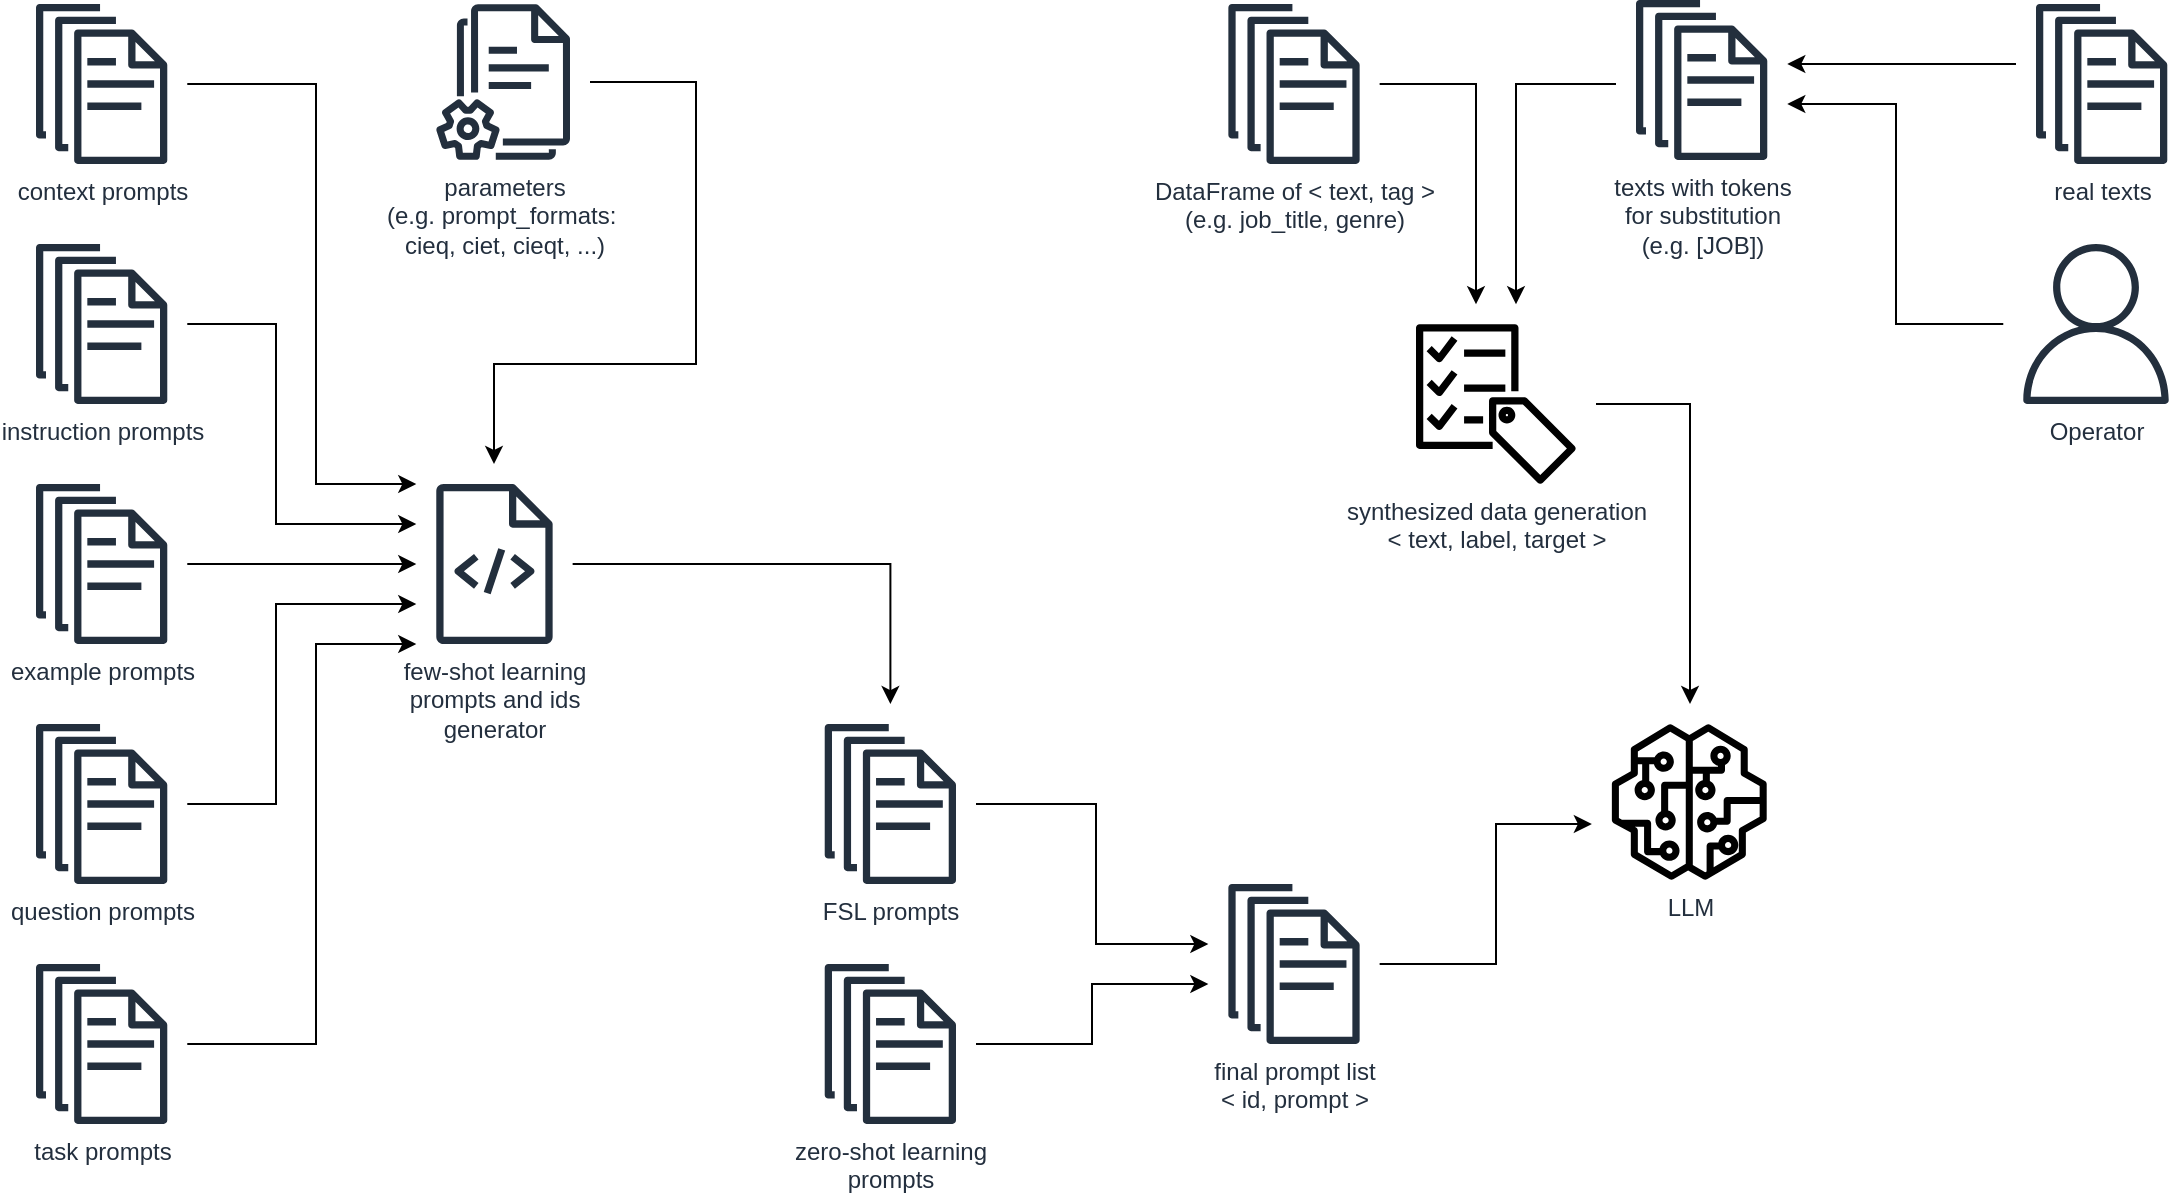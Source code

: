 <mxfile version="24.4.4" type="device">
  <diagram name="Page-1" id="uklqEMUbE8ebxVYhm41M">
    <mxGraphModel dx="1218" dy="1208" grid="1" gridSize="10" guides="1" tooltips="1" connect="1" arrows="1" fold="1" page="1" pageScale="1" pageWidth="850" pageHeight="1100" math="0" shadow="0">
      <root>
        <mxCell id="0" />
        <mxCell id="1" parent="0" />
        <mxCell id="iub9MYZztiOdf3UBr4kM-21" style="edgeStyle=orthogonalEdgeStyle;rounded=0;orthogonalLoop=1;jettySize=auto;html=1;targetPerimeterSpacing=10;sourcePerimeterSpacing=10;" edge="1" parent="1" source="iub9MYZztiOdf3UBr4kM-1" target="iub9MYZztiOdf3UBr4kM-16">
          <mxGeometry relative="1" as="geometry">
            <Array as="points">
              <mxPoint x="190" y="80" />
              <mxPoint x="190" y="280" />
            </Array>
          </mxGeometry>
        </mxCell>
        <mxCell id="iub9MYZztiOdf3UBr4kM-1" value="context prompts" style="sketch=0;outlineConnect=0;fontColor=#232F3E;gradientColor=none;fillColor=#232F3D;strokeColor=none;dashed=0;verticalLabelPosition=bottom;verticalAlign=top;align=center;html=1;fontSize=12;fontStyle=0;aspect=fixed;pointerEvents=1;shape=mxgraph.aws4.documents;" vertex="1" parent="1">
          <mxGeometry x="50" y="40" width="65.64" height="80" as="geometry" />
        </mxCell>
        <mxCell id="iub9MYZztiOdf3UBr4kM-41" style="edgeStyle=orthogonalEdgeStyle;rounded=0;orthogonalLoop=1;jettySize=auto;html=1;targetPerimeterSpacing=10;sourcePerimeterSpacing=10;" edge="1" parent="1" source="iub9MYZztiOdf3UBr4kM-2" target="iub9MYZztiOdf3UBr4kM-9">
          <mxGeometry relative="1" as="geometry">
            <mxPoint x="643.499" y="240" as="targetPoint" />
            <Array as="points">
              <mxPoint x="770" y="80" />
            </Array>
          </mxGeometry>
        </mxCell>
        <mxCell id="iub9MYZztiOdf3UBr4kM-2" value="&lt;div&gt;DataFrame of &amp;lt; text, tag &amp;gt;&lt;/div&gt;&lt;div&gt;(e.g. job_title, genre)&lt;/div&gt;" style="sketch=0;outlineConnect=0;fontColor=#232F3E;gradientColor=none;fillColor=#232F3D;strokeColor=none;dashed=0;verticalLabelPosition=bottom;verticalAlign=top;align=center;html=1;fontSize=12;fontStyle=0;aspect=fixed;pointerEvents=1;shape=mxgraph.aws4.documents;" vertex="1" parent="1">
          <mxGeometry x="646.18" y="40" width="65.64" height="80" as="geometry" />
        </mxCell>
        <mxCell id="iub9MYZztiOdf3UBr4kM-23" style="edgeStyle=orthogonalEdgeStyle;rounded=0;orthogonalLoop=1;jettySize=auto;html=1;targetPerimeterSpacing=10;sourcePerimeterSpacing=10;" edge="1" parent="1" source="iub9MYZztiOdf3UBr4kM-3" target="iub9MYZztiOdf3UBr4kM-16">
          <mxGeometry relative="1" as="geometry">
            <Array as="points">
              <mxPoint x="380" y="79" />
              <mxPoint x="380" y="220" />
              <mxPoint x="279" y="220" />
            </Array>
          </mxGeometry>
        </mxCell>
        <mxCell id="iub9MYZztiOdf3UBr4kM-3" value="parameters&lt;div&gt;(e.g. prompt_formats:&amp;nbsp;&lt;/div&gt;&lt;div&gt;cieq, ciet, cieqt, ...)&lt;/div&gt;" style="sketch=0;outlineConnect=0;fontColor=#232F3E;gradientColor=none;fillColor=#232F3D;strokeColor=none;dashed=0;verticalLabelPosition=bottom;verticalAlign=top;align=center;html=1;fontSize=12;fontStyle=0;aspect=fixed;pointerEvents=1;shape=mxgraph.aws4.documents2;" vertex="1" parent="1">
          <mxGeometry x="250" y="40" width="67" height="78" as="geometry" />
        </mxCell>
        <mxCell id="iub9MYZztiOdf3UBr4kM-36" style="edgeStyle=orthogonalEdgeStyle;rounded=0;orthogonalLoop=1;jettySize=auto;html=1;targetPerimeterSpacing=10;sourcePerimeterSpacing=10;" edge="1" parent="1" source="iub9MYZztiOdf3UBr4kM-9" target="iub9MYZztiOdf3UBr4kM-30">
          <mxGeometry relative="1" as="geometry">
            <Array as="points">
              <mxPoint x="877" y="240" />
            </Array>
          </mxGeometry>
        </mxCell>
        <mxCell id="iub9MYZztiOdf3UBr4kM-9" value="synthesized data generation&lt;div&gt;&amp;lt; text, label, target &amp;gt;&lt;/div&gt;" style="sketch=0;outlineConnect=0;fontColor=#232F3E;gradientColor=none;fillColor=#000000;strokeColor=none;dashed=0;verticalLabelPosition=bottom;verticalAlign=top;align=center;html=1;fontSize=12;fontStyle=0;aspect=fixed;pointerEvents=1;shape=mxgraph.aws4.checklist_cost;" vertex="1" parent="1">
          <mxGeometry x="740" y="200" width="80" height="80" as="geometry" />
        </mxCell>
        <mxCell id="iub9MYZztiOdf3UBr4kM-20" style="edgeStyle=orthogonalEdgeStyle;rounded=0;orthogonalLoop=1;jettySize=auto;html=1;targetPerimeterSpacing=10;sourcePerimeterSpacing=10;" edge="1" parent="1" source="iub9MYZztiOdf3UBr4kM-11" target="iub9MYZztiOdf3UBr4kM-16">
          <mxGeometry relative="1" as="geometry">
            <Array as="points">
              <mxPoint x="170" y="200" />
              <mxPoint x="170" y="300" />
            </Array>
          </mxGeometry>
        </mxCell>
        <mxCell id="iub9MYZztiOdf3UBr4kM-11" value="instruction prompts" style="sketch=0;outlineConnect=0;fontColor=#232F3E;gradientColor=none;fillColor=#232F3D;strokeColor=none;dashed=0;verticalLabelPosition=bottom;verticalAlign=top;align=center;html=1;fontSize=12;fontStyle=0;aspect=fixed;pointerEvents=1;shape=mxgraph.aws4.documents;" vertex="1" parent="1">
          <mxGeometry x="50" y="160" width="65.64" height="80" as="geometry" />
        </mxCell>
        <mxCell id="iub9MYZztiOdf3UBr4kM-19" style="edgeStyle=orthogonalEdgeStyle;rounded=0;orthogonalLoop=1;jettySize=auto;html=1;targetPerimeterSpacing=10;sourcePerimeterSpacing=10;" edge="1" parent="1" source="iub9MYZztiOdf3UBr4kM-12" target="iub9MYZztiOdf3UBr4kM-16">
          <mxGeometry relative="1" as="geometry" />
        </mxCell>
        <mxCell id="iub9MYZztiOdf3UBr4kM-12" value="example prompts" style="sketch=0;outlineConnect=0;fontColor=#232F3E;gradientColor=none;fillColor=#232F3D;strokeColor=none;dashed=0;verticalLabelPosition=bottom;verticalAlign=top;align=center;html=1;fontSize=12;fontStyle=0;aspect=fixed;pointerEvents=1;shape=mxgraph.aws4.documents;" vertex="1" parent="1">
          <mxGeometry x="50" y="280" width="65.64" height="80" as="geometry" />
        </mxCell>
        <mxCell id="iub9MYZztiOdf3UBr4kM-18" style="edgeStyle=orthogonalEdgeStyle;rounded=0;orthogonalLoop=1;jettySize=auto;html=1;targetPerimeterSpacing=10;sourcePerimeterSpacing=10;" edge="1" parent="1" source="iub9MYZztiOdf3UBr4kM-13" target="iub9MYZztiOdf3UBr4kM-16">
          <mxGeometry relative="1" as="geometry">
            <Array as="points">
              <mxPoint x="170" y="440" />
              <mxPoint x="170" y="340" />
            </Array>
          </mxGeometry>
        </mxCell>
        <mxCell id="iub9MYZztiOdf3UBr4kM-13" value="question prompts" style="sketch=0;outlineConnect=0;fontColor=#232F3E;gradientColor=none;fillColor=#232F3D;strokeColor=none;dashed=0;verticalLabelPosition=bottom;verticalAlign=top;align=center;html=1;fontSize=12;fontStyle=0;aspect=fixed;pointerEvents=1;shape=mxgraph.aws4.documents;" vertex="1" parent="1">
          <mxGeometry x="50" y="400" width="65.64" height="80" as="geometry" />
        </mxCell>
        <mxCell id="iub9MYZztiOdf3UBr4kM-17" style="edgeStyle=orthogonalEdgeStyle;rounded=0;orthogonalLoop=1;jettySize=auto;html=1;targetPerimeterSpacing=10;sourcePerimeterSpacing=10;" edge="1" parent="1" source="iub9MYZztiOdf3UBr4kM-14" target="iub9MYZztiOdf3UBr4kM-16">
          <mxGeometry relative="1" as="geometry">
            <Array as="points">
              <mxPoint x="190" y="560" />
              <mxPoint x="190" y="360" />
            </Array>
          </mxGeometry>
        </mxCell>
        <mxCell id="iub9MYZztiOdf3UBr4kM-14" value="task prompts" style="sketch=0;outlineConnect=0;fontColor=#232F3E;gradientColor=none;fillColor=#232F3D;strokeColor=none;dashed=0;verticalLabelPosition=bottom;verticalAlign=top;align=center;html=1;fontSize=12;fontStyle=0;aspect=fixed;pointerEvents=1;shape=mxgraph.aws4.documents;" vertex="1" parent="1">
          <mxGeometry x="50" y="520" width="65.64" height="80" as="geometry" />
        </mxCell>
        <mxCell id="iub9MYZztiOdf3UBr4kM-25" style="edgeStyle=orthogonalEdgeStyle;rounded=0;orthogonalLoop=1;jettySize=auto;html=1;targetPerimeterSpacing=10;sourcePerimeterSpacing=10;" edge="1" parent="1" source="iub9MYZztiOdf3UBr4kM-16" target="iub9MYZztiOdf3UBr4kM-24">
          <mxGeometry relative="1" as="geometry" />
        </mxCell>
        <mxCell id="iub9MYZztiOdf3UBr4kM-16" value="&lt;div&gt;few-shot learning&lt;/div&gt;&lt;div&gt;prompts and ids&lt;/div&gt;&lt;div&gt;&lt;span style=&quot;background-color: initial;&quot;&gt;generator&lt;/span&gt;&lt;/div&gt;" style="sketch=0;outlineConnect=0;fontColor=#232F3E;gradientColor=none;fillColor=#232F3D;strokeColor=none;dashed=0;verticalLabelPosition=bottom;verticalAlign=top;align=center;html=1;fontSize=12;fontStyle=0;aspect=fixed;pointerEvents=1;shape=mxgraph.aws4.source_code;" vertex="1" parent="1">
          <mxGeometry x="250" y="280" width="58.46" height="80" as="geometry" />
        </mxCell>
        <mxCell id="iub9MYZztiOdf3UBr4kM-34" style="edgeStyle=orthogonalEdgeStyle;rounded=0;orthogonalLoop=1;jettySize=auto;html=1;targetPerimeterSpacing=10;sourcePerimeterSpacing=10;" edge="1" parent="1" source="iub9MYZztiOdf3UBr4kM-24" target="iub9MYZztiOdf3UBr4kM-32">
          <mxGeometry relative="1" as="geometry">
            <Array as="points">
              <mxPoint x="580" y="440" />
              <mxPoint x="580" y="510" />
            </Array>
          </mxGeometry>
        </mxCell>
        <mxCell id="iub9MYZztiOdf3UBr4kM-24" value="FSL prompts" style="sketch=0;outlineConnect=0;fontColor=#232F3E;gradientColor=none;fillColor=#232F3D;strokeColor=none;dashed=0;verticalLabelPosition=bottom;verticalAlign=top;align=center;html=1;fontSize=12;fontStyle=0;aspect=fixed;pointerEvents=1;shape=mxgraph.aws4.documents;" vertex="1" parent="1">
          <mxGeometry x="444.36" y="400" width="65.64" height="80" as="geometry" />
        </mxCell>
        <mxCell id="iub9MYZztiOdf3UBr4kM-33" style="edgeStyle=orthogonalEdgeStyle;rounded=0;orthogonalLoop=1;jettySize=auto;html=1;targetPerimeterSpacing=10;sourcePerimeterSpacing=10;" edge="1" parent="1" source="iub9MYZztiOdf3UBr4kM-26" target="iub9MYZztiOdf3UBr4kM-32">
          <mxGeometry relative="1" as="geometry">
            <Array as="points">
              <mxPoint x="578" y="560" />
              <mxPoint x="578" y="530" />
            </Array>
          </mxGeometry>
        </mxCell>
        <mxCell id="iub9MYZztiOdf3UBr4kM-26" value="zero-shot learning&lt;div&gt;prompts&lt;/div&gt;" style="sketch=0;outlineConnect=0;fontColor=#232F3E;gradientColor=none;fillColor=#232F3D;strokeColor=none;dashed=0;verticalLabelPosition=bottom;verticalAlign=top;align=center;html=1;fontSize=12;fontStyle=0;aspect=fixed;pointerEvents=1;shape=mxgraph.aws4.documents;" vertex="1" parent="1">
          <mxGeometry x="444.36" y="520" width="65.64" height="80" as="geometry" />
        </mxCell>
        <mxCell id="iub9MYZztiOdf3UBr4kM-40" style="edgeStyle=orthogonalEdgeStyle;rounded=0;orthogonalLoop=1;jettySize=auto;html=1;targetPerimeterSpacing=10;sourcePerimeterSpacing=10;" edge="1" parent="1" source="iub9MYZztiOdf3UBr4kM-27" target="iub9MYZztiOdf3UBr4kM-9">
          <mxGeometry relative="1" as="geometry">
            <Array as="points">
              <mxPoint x="790" y="80" />
            </Array>
          </mxGeometry>
        </mxCell>
        <mxCell id="iub9MYZztiOdf3UBr4kM-27" value="texts with tokens&lt;div&gt;for substitution&lt;/div&gt;&lt;div&gt;(e.g. [JOB])&lt;/div&gt;" style="sketch=0;outlineConnect=0;fontColor=#232F3E;gradientColor=none;fillColor=#232F3D;strokeColor=none;dashed=0;verticalLabelPosition=bottom;verticalAlign=top;align=center;html=1;fontSize=12;fontStyle=0;aspect=fixed;pointerEvents=1;shape=mxgraph.aws4.documents;" vertex="1" parent="1">
          <mxGeometry x="850" y="38" width="65.64" height="80" as="geometry" />
        </mxCell>
        <mxCell id="iub9MYZztiOdf3UBr4kM-38" style="edgeStyle=orthogonalEdgeStyle;rounded=0;orthogonalLoop=1;jettySize=auto;html=1;targetPerimeterSpacing=10;sourcePerimeterSpacing=10;" edge="1" parent="1" source="iub9MYZztiOdf3UBr4kM-28" target="iub9MYZztiOdf3UBr4kM-27">
          <mxGeometry relative="1" as="geometry">
            <Array as="points">
              <mxPoint x="960" y="70" />
              <mxPoint x="960" y="70" />
            </Array>
          </mxGeometry>
        </mxCell>
        <mxCell id="iub9MYZztiOdf3UBr4kM-28" value="real texts" style="sketch=0;outlineConnect=0;fontColor=#232F3E;gradientColor=none;fillColor=#232F3D;strokeColor=none;dashed=0;verticalLabelPosition=bottom;verticalAlign=top;align=center;html=1;fontSize=12;fontStyle=0;aspect=fixed;pointerEvents=1;shape=mxgraph.aws4.documents;" vertex="1" parent="1">
          <mxGeometry x="1050" y="40" width="65.64" height="80" as="geometry" />
        </mxCell>
        <mxCell id="iub9MYZztiOdf3UBr4kM-30" value="LLM" style="sketch=0;outlineConnect=0;fontColor=#232F3E;gradientColor=none;fillColor=#000000;strokeColor=none;dashed=0;verticalLabelPosition=bottom;verticalAlign=top;align=center;html=1;fontSize=12;fontStyle=0;aspect=fixed;pointerEvents=1;shape=mxgraph.aws4.sagemaker_model;" vertex="1" parent="1">
          <mxGeometry x="837.64" y="400" width="78" height="78" as="geometry" />
        </mxCell>
        <mxCell id="iub9MYZztiOdf3UBr4kM-39" style="edgeStyle=orthogonalEdgeStyle;rounded=0;orthogonalLoop=1;jettySize=auto;html=1;sourcePerimeterSpacing=10;targetPerimeterSpacing=10;" edge="1" parent="1" source="iub9MYZztiOdf3UBr4kM-31" target="iub9MYZztiOdf3UBr4kM-27">
          <mxGeometry relative="1" as="geometry">
            <Array as="points">
              <mxPoint x="980" y="200" />
              <mxPoint x="980" y="90" />
            </Array>
          </mxGeometry>
        </mxCell>
        <mxCell id="iub9MYZztiOdf3UBr4kM-31" value="Operator" style="sketch=0;outlineConnect=0;fontColor=#232F3E;gradientColor=none;fillColor=#232F3D;strokeColor=none;dashed=0;verticalLabelPosition=bottom;verticalAlign=top;align=center;html=1;fontSize=12;fontStyle=0;aspect=fixed;pointerEvents=1;shape=mxgraph.aws4.user;" vertex="1" parent="1">
          <mxGeometry x="1040" y="160" width="80" height="80" as="geometry" />
        </mxCell>
        <mxCell id="iub9MYZztiOdf3UBr4kM-35" style="edgeStyle=orthogonalEdgeStyle;rounded=0;orthogonalLoop=1;jettySize=auto;html=1;targetPerimeterSpacing=10;sourcePerimeterSpacing=10;" edge="1" parent="1" source="iub9MYZztiOdf3UBr4kM-32" target="iub9MYZztiOdf3UBr4kM-30">
          <mxGeometry relative="1" as="geometry">
            <Array as="points">
              <mxPoint x="780" y="520" />
              <mxPoint x="780" y="450" />
            </Array>
          </mxGeometry>
        </mxCell>
        <mxCell id="iub9MYZztiOdf3UBr4kM-32" value="final prompt list&lt;div&gt;&amp;lt; id, prompt &amp;gt;&lt;/div&gt;" style="sketch=0;outlineConnect=0;fontColor=#232F3E;gradientColor=none;fillColor=#232F3D;strokeColor=none;dashed=0;verticalLabelPosition=bottom;verticalAlign=top;align=center;html=1;fontSize=12;fontStyle=0;aspect=fixed;pointerEvents=1;shape=mxgraph.aws4.documents;" vertex="1" parent="1">
          <mxGeometry x="646.18" y="480" width="65.64" height="80" as="geometry" />
        </mxCell>
      </root>
    </mxGraphModel>
  </diagram>
</mxfile>
